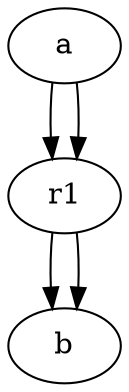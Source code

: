 digraph simple {

    graph[volume=1.0];

    // Here are the pools.
    a [ conc_init = 1, plot=true];
    b [ conc_init = 0, plot=true];

    // here are the reactions.
    r1 [ kf = 2.0, kb = 1.0 ];

    a, a -> r1 -> b,  b;

}
